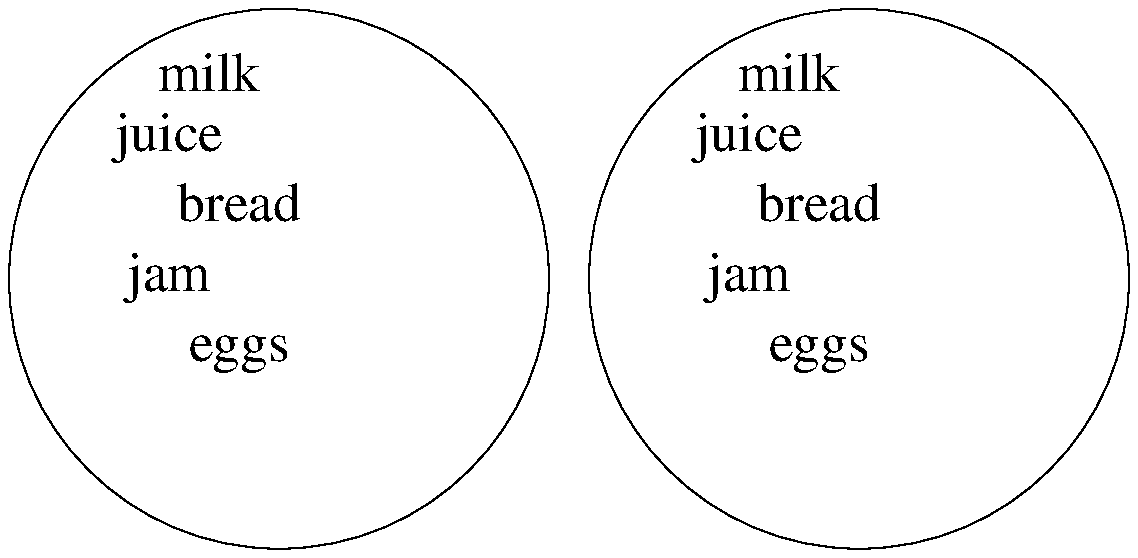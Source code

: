 .po 0.35i
.PS
A: circle rad 1.35
move right 0.2
B: circle rad 1.35
.ps +10
move to A
move up 1
move left 0.35
"milk"
move left 0.2
move down  0.3
"juice"
move down  0.35
move right 0.35
"bread"
move left .35
move down  0.35
"jam"
move right 0.35
move down  0.35
"eggs"
move to B
move up 1
move left 0.35
"milk"
move left 0.2
move down  0.3
"juice"
move down  0.35
move right 0.35
"bread"
move left .35
move down  0.35
"jam"
move right 0.35
move down  0.35
"eggs"
.PE

